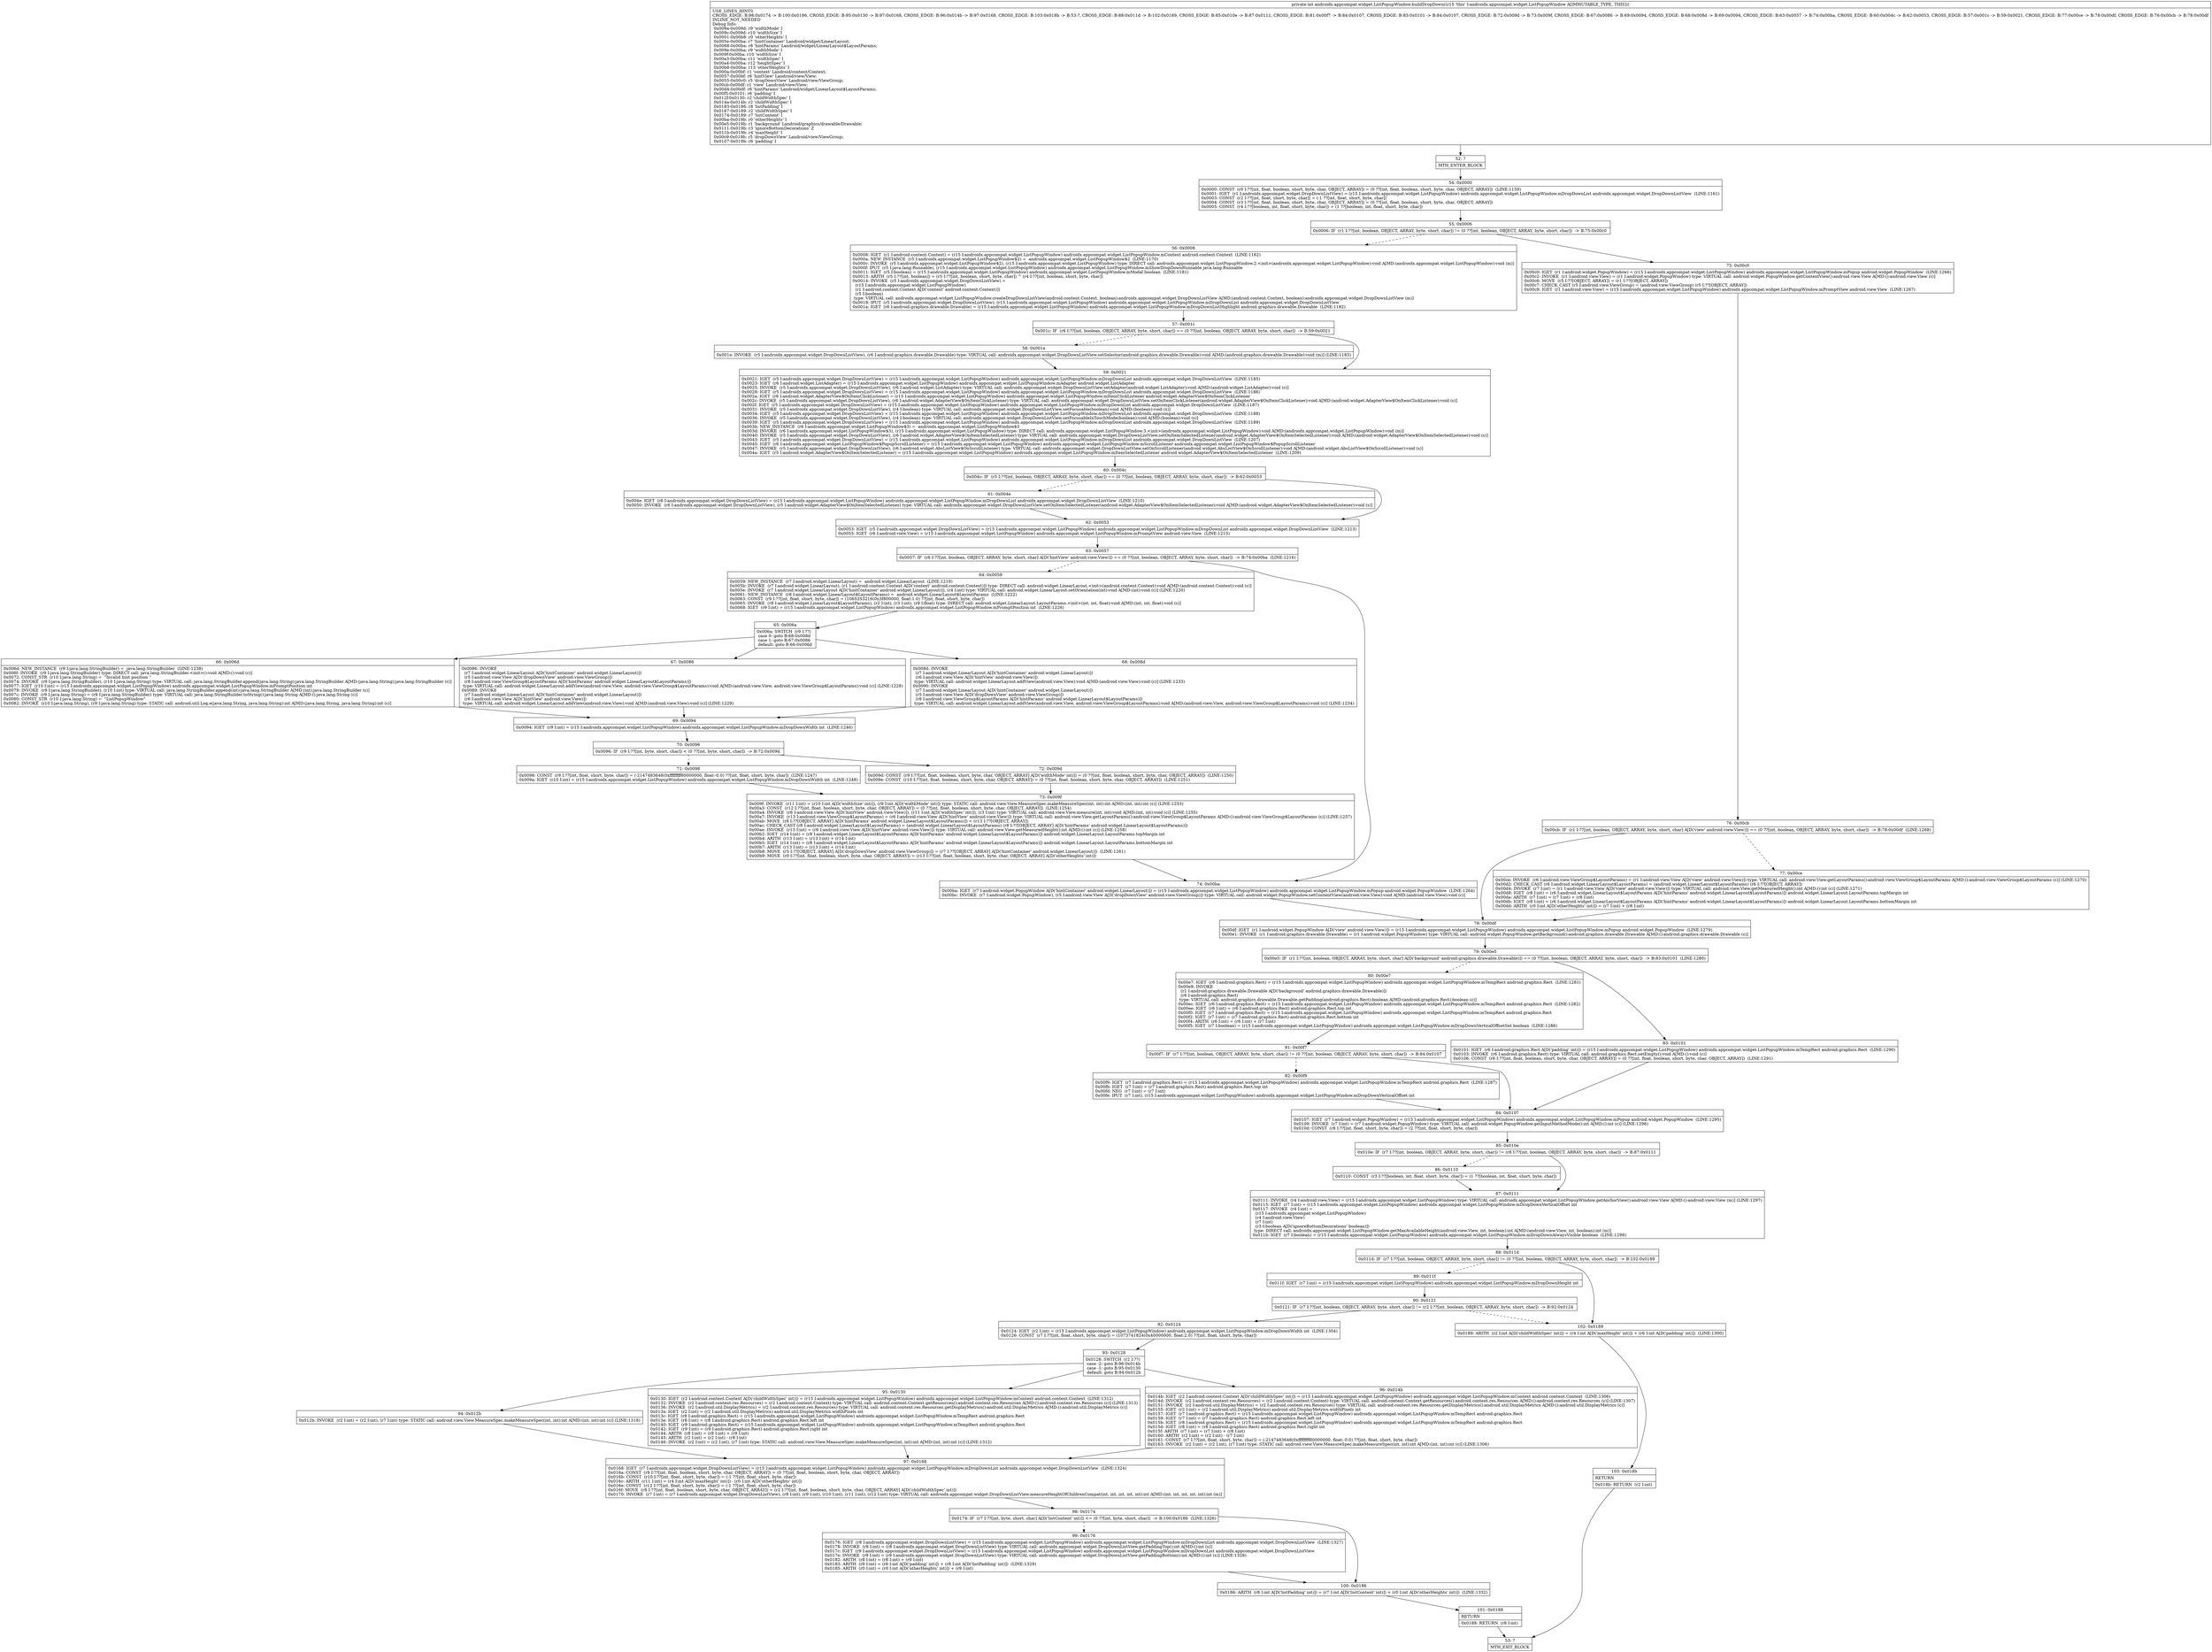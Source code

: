 digraph "CFG forandroidx.appcompat.widget.ListPopupWindow.buildDropDown()I" {
Node_52 [shape=record,label="{52\:\ ?|MTH_ENTER_BLOCK\l}"];
Node_54 [shape=record,label="{54\:\ 0x0000|0x0000: CONST  (r0 I:??[int, float, boolean, short, byte, char, OBJECT, ARRAY]) = (0 ??[int, float, boolean, short, byte, char, OBJECT, ARRAY])  (LINE:1159)\l0x0001: IGET  (r1 I:androidx.appcompat.widget.DropDownListView) = (r15 I:androidx.appcompat.widget.ListPopupWindow) androidx.appcompat.widget.ListPopupWindow.mDropDownList androidx.appcompat.widget.DropDownListView  (LINE:1161)\l0x0003: CONST  (r2 I:??[int, float, short, byte, char]) = (\-1 ??[int, float, short, byte, char]) \l0x0004: CONST  (r3 I:??[int, float, boolean, short, byte, char, OBJECT, ARRAY]) = (0 ??[int, float, boolean, short, byte, char, OBJECT, ARRAY]) \l0x0005: CONST  (r4 I:??[boolean, int, float, short, byte, char]) = (1 ??[boolean, int, float, short, byte, char]) \l}"];
Node_55 [shape=record,label="{55\:\ 0x0006|0x0006: IF  (r1 I:??[int, boolean, OBJECT, ARRAY, byte, short, char]) != (0 ??[int, boolean, OBJECT, ARRAY, byte, short, char])  \-\> B:75:0x00c0 \l}"];
Node_56 [shape=record,label="{56\:\ 0x0008|0x0008: IGET  (r1 I:android.content.Context) = (r15 I:androidx.appcompat.widget.ListPopupWindow) androidx.appcompat.widget.ListPopupWindow.mContext android.content.Context  (LINE:1162)\l0x000a: NEW_INSTANCE  (r5 I:androidx.appcompat.widget.ListPopupWindow$2) =  androidx.appcompat.widget.ListPopupWindow$2  (LINE:1170)\l0x000c: INVOKE  (r5 I:androidx.appcompat.widget.ListPopupWindow$2), (r15 I:androidx.appcompat.widget.ListPopupWindow) type: DIRECT call: androidx.appcompat.widget.ListPopupWindow.2.\<init\>(androidx.appcompat.widget.ListPopupWindow):void A[MD:(androidx.appcompat.widget.ListPopupWindow):void (m)]\l0x000f: IPUT  (r5 I:java.lang.Runnable), (r15 I:androidx.appcompat.widget.ListPopupWindow) androidx.appcompat.widget.ListPopupWindow.mShowDropDownRunnable java.lang.Runnable \l0x0011: IGET  (r5 I:boolean) = (r15 I:androidx.appcompat.widget.ListPopupWindow) androidx.appcompat.widget.ListPopupWindow.mModal boolean  (LINE:1181)\l0x0013: ARITH  (r5 I:??[int, boolean]) = (r5 I:??[int, boolean, short, byte, char]) ^ (r4 I:??[int, boolean, short, byte, char]) \l0x0014: INVOKE  (r5 I:androidx.appcompat.widget.DropDownListView) = \l  (r15 I:androidx.appcompat.widget.ListPopupWindow)\l  (r1 I:android.content.Context A[D('context' android.content.Context)])\l  (r5 I:boolean)\l type: VIRTUAL call: androidx.appcompat.widget.ListPopupWindow.createDropDownListView(android.content.Context, boolean):androidx.appcompat.widget.DropDownListView A[MD:(android.content.Context, boolean):androidx.appcompat.widget.DropDownListView (m)]\l0x0018: IPUT  (r5 I:androidx.appcompat.widget.DropDownListView), (r15 I:androidx.appcompat.widget.ListPopupWindow) androidx.appcompat.widget.ListPopupWindow.mDropDownList androidx.appcompat.widget.DropDownListView \l0x001a: IGET  (r6 I:android.graphics.drawable.Drawable) = (r15 I:androidx.appcompat.widget.ListPopupWindow) androidx.appcompat.widget.ListPopupWindow.mDropDownListHighlight android.graphics.drawable.Drawable  (LINE:1182)\l}"];
Node_57 [shape=record,label="{57\:\ 0x001c|0x001c: IF  (r6 I:??[int, boolean, OBJECT, ARRAY, byte, short, char]) == (0 ??[int, boolean, OBJECT, ARRAY, byte, short, char])  \-\> B:59:0x0021 \l}"];
Node_58 [shape=record,label="{58\:\ 0x001e|0x001e: INVOKE  (r5 I:androidx.appcompat.widget.DropDownListView), (r6 I:android.graphics.drawable.Drawable) type: VIRTUAL call: androidx.appcompat.widget.DropDownListView.setSelector(android.graphics.drawable.Drawable):void A[MD:(android.graphics.drawable.Drawable):void (m)] (LINE:1183)\l}"];
Node_59 [shape=record,label="{59\:\ 0x0021|0x0021: IGET  (r5 I:androidx.appcompat.widget.DropDownListView) = (r15 I:androidx.appcompat.widget.ListPopupWindow) androidx.appcompat.widget.ListPopupWindow.mDropDownList androidx.appcompat.widget.DropDownListView  (LINE:1185)\l0x0023: IGET  (r6 I:android.widget.ListAdapter) = (r15 I:androidx.appcompat.widget.ListPopupWindow) androidx.appcompat.widget.ListPopupWindow.mAdapter android.widget.ListAdapter \l0x0025: INVOKE  (r5 I:androidx.appcompat.widget.DropDownListView), (r6 I:android.widget.ListAdapter) type: VIRTUAL call: androidx.appcompat.widget.DropDownListView.setAdapter(android.widget.ListAdapter):void A[MD:(android.widget.ListAdapter):void (c)]\l0x0028: IGET  (r5 I:androidx.appcompat.widget.DropDownListView) = (r15 I:androidx.appcompat.widget.ListPopupWindow) androidx.appcompat.widget.ListPopupWindow.mDropDownList androidx.appcompat.widget.DropDownListView  (LINE:1186)\l0x002a: IGET  (r6 I:android.widget.AdapterView$OnItemClickListener) = (r15 I:androidx.appcompat.widget.ListPopupWindow) androidx.appcompat.widget.ListPopupWindow.mItemClickListener android.widget.AdapterView$OnItemClickListener \l0x002c: INVOKE  (r5 I:androidx.appcompat.widget.DropDownListView), (r6 I:android.widget.AdapterView$OnItemClickListener) type: VIRTUAL call: androidx.appcompat.widget.DropDownListView.setOnItemClickListener(android.widget.AdapterView$OnItemClickListener):void A[MD:(android.widget.AdapterView$OnItemClickListener):void (s)]\l0x002f: IGET  (r5 I:androidx.appcompat.widget.DropDownListView) = (r15 I:androidx.appcompat.widget.ListPopupWindow) androidx.appcompat.widget.ListPopupWindow.mDropDownList androidx.appcompat.widget.DropDownListView  (LINE:1187)\l0x0031: INVOKE  (r5 I:androidx.appcompat.widget.DropDownListView), (r4 I:boolean) type: VIRTUAL call: androidx.appcompat.widget.DropDownListView.setFocusable(boolean):void A[MD:(boolean):void (s)]\l0x0034: IGET  (r5 I:androidx.appcompat.widget.DropDownListView) = (r15 I:androidx.appcompat.widget.ListPopupWindow) androidx.appcompat.widget.ListPopupWindow.mDropDownList androidx.appcompat.widget.DropDownListView  (LINE:1188)\l0x0036: INVOKE  (r5 I:androidx.appcompat.widget.DropDownListView), (r4 I:boolean) type: VIRTUAL call: androidx.appcompat.widget.DropDownListView.setFocusableInTouchMode(boolean):void A[MD:(boolean):void (s)]\l0x0039: IGET  (r5 I:androidx.appcompat.widget.DropDownListView) = (r15 I:androidx.appcompat.widget.ListPopupWindow) androidx.appcompat.widget.ListPopupWindow.mDropDownList androidx.appcompat.widget.DropDownListView  (LINE:1189)\l0x003b: NEW_INSTANCE  (r6 I:androidx.appcompat.widget.ListPopupWindow$3) =  androidx.appcompat.widget.ListPopupWindow$3 \l0x003d: INVOKE  (r6 I:androidx.appcompat.widget.ListPopupWindow$3), (r15 I:androidx.appcompat.widget.ListPopupWindow) type: DIRECT call: androidx.appcompat.widget.ListPopupWindow.3.\<init\>(androidx.appcompat.widget.ListPopupWindow):void A[MD:(androidx.appcompat.widget.ListPopupWindow):void (m)]\l0x0040: INVOKE  (r5 I:androidx.appcompat.widget.DropDownListView), (r6 I:android.widget.AdapterView$OnItemSelectedListener) type: VIRTUAL call: androidx.appcompat.widget.DropDownListView.setOnItemSelectedListener(android.widget.AdapterView$OnItemSelectedListener):void A[MD:(android.widget.AdapterView$OnItemSelectedListener):void (s)]\l0x0043: IGET  (r5 I:androidx.appcompat.widget.DropDownListView) = (r15 I:androidx.appcompat.widget.ListPopupWindow) androidx.appcompat.widget.ListPopupWindow.mDropDownList androidx.appcompat.widget.DropDownListView  (LINE:1207)\l0x0045: IGET  (r6 I:androidx.appcompat.widget.ListPopupWindow$PopupScrollListener) = (r15 I:androidx.appcompat.widget.ListPopupWindow) androidx.appcompat.widget.ListPopupWindow.mScrollListener androidx.appcompat.widget.ListPopupWindow$PopupScrollListener \l0x0047: INVOKE  (r5 I:androidx.appcompat.widget.DropDownListView), (r6 I:android.widget.AbsListView$OnScrollListener) type: VIRTUAL call: androidx.appcompat.widget.DropDownListView.setOnScrollListener(android.widget.AbsListView$OnScrollListener):void A[MD:(android.widget.AbsListView$OnScrollListener):void (s)]\l0x004a: IGET  (r5 I:android.widget.AdapterView$OnItemSelectedListener) = (r15 I:androidx.appcompat.widget.ListPopupWindow) androidx.appcompat.widget.ListPopupWindow.mItemSelectedListener android.widget.AdapterView$OnItemSelectedListener  (LINE:1209)\l}"];
Node_60 [shape=record,label="{60\:\ 0x004c|0x004c: IF  (r5 I:??[int, boolean, OBJECT, ARRAY, byte, short, char]) == (0 ??[int, boolean, OBJECT, ARRAY, byte, short, char])  \-\> B:62:0x0053 \l}"];
Node_61 [shape=record,label="{61\:\ 0x004e|0x004e: IGET  (r6 I:androidx.appcompat.widget.DropDownListView) = (r15 I:androidx.appcompat.widget.ListPopupWindow) androidx.appcompat.widget.ListPopupWindow.mDropDownList androidx.appcompat.widget.DropDownListView  (LINE:1210)\l0x0050: INVOKE  (r6 I:androidx.appcompat.widget.DropDownListView), (r5 I:android.widget.AdapterView$OnItemSelectedListener) type: VIRTUAL call: androidx.appcompat.widget.DropDownListView.setOnItemSelectedListener(android.widget.AdapterView$OnItemSelectedListener):void A[MD:(android.widget.AdapterView$OnItemSelectedListener):void (s)]\l}"];
Node_62 [shape=record,label="{62\:\ 0x0053|0x0053: IGET  (r5 I:androidx.appcompat.widget.DropDownListView) = (r15 I:androidx.appcompat.widget.ListPopupWindow) androidx.appcompat.widget.ListPopupWindow.mDropDownList androidx.appcompat.widget.DropDownListView  (LINE:1213)\l0x0055: IGET  (r6 I:android.view.View) = (r15 I:androidx.appcompat.widget.ListPopupWindow) androidx.appcompat.widget.ListPopupWindow.mPromptView android.view.View  (LINE:1215)\l}"];
Node_63 [shape=record,label="{63\:\ 0x0057|0x0057: IF  (r6 I:??[int, boolean, OBJECT, ARRAY, byte, short, char] A[D('hintView' android.view.View)]) == (0 ??[int, boolean, OBJECT, ARRAY, byte, short, char])  \-\> B:74:0x00ba  (LINE:1216)\l}"];
Node_64 [shape=record,label="{64\:\ 0x0059|0x0059: NEW_INSTANCE  (r7 I:android.widget.LinearLayout) =  android.widget.LinearLayout  (LINE:1219)\l0x005b: INVOKE  (r7 I:android.widget.LinearLayout), (r1 I:android.content.Context A[D('context' android.content.Context)]) type: DIRECT call: android.widget.LinearLayout.\<init\>(android.content.Context):void A[MD:(android.content.Context):void (c)]\l0x005e: INVOKE  (r7 I:android.widget.LinearLayout A[D('hintContainer' android.widget.LinearLayout)]), (r4 I:int) type: VIRTUAL call: android.widget.LinearLayout.setOrientation(int):void A[MD:(int):void (c)] (LINE:1220)\l0x0061: NEW_INSTANCE  (r8 I:android.widget.LinearLayout$LayoutParams) =  android.widget.LinearLayout$LayoutParams  (LINE:1222)\l0x0063: CONST  (r9 I:??[int, float, short, byte, char]) = (1065353216(0x3f800000, float:1.0) ??[int, float, short, byte, char]) \l0x0065: INVOKE  (r8 I:android.widget.LinearLayout$LayoutParams), (r2 I:int), (r3 I:int), (r9 I:float) type: DIRECT call: android.widget.LinearLayout.LayoutParams.\<init\>(int, int, float):void A[MD:(int, int, float):void (c)]\l0x0068: IGET  (r9 I:int) = (r15 I:androidx.appcompat.widget.ListPopupWindow) androidx.appcompat.widget.ListPopupWindow.mPromptPosition int  (LINE:1226)\l}"];
Node_65 [shape=record,label="{65\:\ 0x006a|0x006a: SWITCH  (r9 I:??)\l case 0: goto B:68:0x008d\l case 1: goto B:67:0x0086\l default: goto B:66:0x006d \l}"];
Node_66 [shape=record,label="{66\:\ 0x006d|0x006d: NEW_INSTANCE  (r9 I:java.lang.StringBuilder) =  java.lang.StringBuilder  (LINE:1238)\l0x006f: INVOKE  (r9 I:java.lang.StringBuilder) type: DIRECT call: java.lang.StringBuilder.\<init\>():void A[MD:():void (c)]\l0x0072: CONST_STR  (r10 I:java.lang.String) =  \"Invalid hint position \" \l0x0074: INVOKE  (r9 I:java.lang.StringBuilder), (r10 I:java.lang.String) type: VIRTUAL call: java.lang.StringBuilder.append(java.lang.String):java.lang.StringBuilder A[MD:(java.lang.String):java.lang.StringBuilder (c)]\l0x0077: IGET  (r10 I:int) = (r15 I:androidx.appcompat.widget.ListPopupWindow) androidx.appcompat.widget.ListPopupWindow.mPromptPosition int \l0x0079: INVOKE  (r9 I:java.lang.StringBuilder), (r10 I:int) type: VIRTUAL call: java.lang.StringBuilder.append(int):java.lang.StringBuilder A[MD:(int):java.lang.StringBuilder (c)]\l0x007c: INVOKE  (r9 I:java.lang.String) = (r9 I:java.lang.StringBuilder) type: VIRTUAL call: java.lang.StringBuilder.toString():java.lang.String A[MD:():java.lang.String (c)]\l0x0080: CONST_STR  (r10 I:java.lang.String) =  \"ListPopupWindow\" \l0x0082: INVOKE  (r10 I:java.lang.String), (r9 I:java.lang.String) type: STATIC call: android.util.Log.e(java.lang.String, java.lang.String):int A[MD:(java.lang.String, java.lang.String):int (c)]\l}"];
Node_69 [shape=record,label="{69\:\ 0x0094|0x0094: IGET  (r9 I:int) = (r15 I:androidx.appcompat.widget.ListPopupWindow) androidx.appcompat.widget.ListPopupWindow.mDropDownWidth int  (LINE:1246)\l}"];
Node_70 [shape=record,label="{70\:\ 0x0096|0x0096: IF  (r9 I:??[int, byte, short, char]) \< (0 ??[int, byte, short, char])  \-\> B:72:0x009d \l}"];
Node_71 [shape=record,label="{71\:\ 0x0098|0x0098: CONST  (r9 I:??[int, float, short, byte, char]) = (\-2147483648(0xffffffff80000000, float:\-0.0) ??[int, float, short, byte, char])  (LINE:1247)\l0x009a: IGET  (r10 I:int) = (r15 I:androidx.appcompat.widget.ListPopupWindow) androidx.appcompat.widget.ListPopupWindow.mDropDownWidth int  (LINE:1248)\l}"];
Node_73 [shape=record,label="{73\:\ 0x009f|0x009f: INVOKE  (r11 I:int) = (r10 I:int A[D('widthSize' int)]), (r9 I:int A[D('widthMode' int)]) type: STATIC call: android.view.View.MeasureSpec.makeMeasureSpec(int, int):int A[MD:(int, int):int (c)] (LINE:1253)\l0x00a3: CONST  (r12 I:??[int, float, boolean, short, byte, char, OBJECT, ARRAY]) = (0 ??[int, float, boolean, short, byte, char, OBJECT, ARRAY])  (LINE:1254)\l0x00a4: INVOKE  (r6 I:android.view.View A[D('hintView' android.view.View)]), (r11 I:int A[D('widthSpec' int)]), (r3 I:int) type: VIRTUAL call: android.view.View.measure(int, int):void A[MD:(int, int):void (c)] (LINE:1255)\l0x00a7: INVOKE  (r13 I:android.view.ViewGroup$LayoutParams) = (r6 I:android.view.View A[D('hintView' android.view.View)]) type: VIRTUAL call: android.view.View.getLayoutParams():android.view.ViewGroup$LayoutParams A[MD:():android.view.ViewGroup$LayoutParams (c)] (LINE:1257)\l0x00ab: MOVE  (r8 I:??[OBJECT, ARRAY] A[D('hintParams' android.widget.LinearLayout$LayoutParams)]) = (r13 I:??[OBJECT, ARRAY]) \l0x00ac: CHECK_CAST (r8 I:android.widget.LinearLayout$LayoutParams) = (android.widget.LinearLayout$LayoutParams) (r8 I:??[OBJECT, ARRAY] A[D('hintParams' android.widget.LinearLayout$LayoutParams)]) \l0x00ae: INVOKE  (r13 I:int) = (r6 I:android.view.View A[D('hintView' android.view.View)]) type: VIRTUAL call: android.view.View.getMeasuredHeight():int A[MD:():int (c)] (LINE:1258)\l0x00b2: IGET  (r14 I:int) = (r8 I:android.widget.LinearLayout$LayoutParams A[D('hintParams' android.widget.LinearLayout$LayoutParams)]) android.widget.LinearLayout.LayoutParams.topMargin int \l0x00b4: ARITH  (r13 I:int) = (r13 I:int) + (r14 I:int) \l0x00b5: IGET  (r14 I:int) = (r8 I:android.widget.LinearLayout$LayoutParams A[D('hintParams' android.widget.LinearLayout$LayoutParams)]) android.widget.LinearLayout.LayoutParams.bottomMargin int \l0x00b7: ARITH  (r13 I:int) = (r13 I:int) + (r14 I:int) \l0x00b8: MOVE  (r5 I:??[OBJECT, ARRAY] A[D('dropDownView' android.view.ViewGroup)]) = (r7 I:??[OBJECT, ARRAY] A[D('hintContainer' android.widget.LinearLayout)])  (LINE:1261)\l0x00b9: MOVE  (r0 I:??[int, float, boolean, short, byte, char, OBJECT, ARRAY]) = (r13 I:??[int, float, boolean, short, byte, char, OBJECT, ARRAY] A[D('otherHeights' int)]) \l}"];
Node_72 [shape=record,label="{72\:\ 0x009d|0x009d: CONST  (r9 I:??[int, float, boolean, short, byte, char, OBJECT, ARRAY] A[D('widthMode' int)]) = (0 ??[int, float, boolean, short, byte, char, OBJECT, ARRAY])  (LINE:1250)\l0x009e: CONST  (r10 I:??[int, float, boolean, short, byte, char, OBJECT, ARRAY]) = (0 ??[int, float, boolean, short, byte, char, OBJECT, ARRAY])  (LINE:1251)\l}"];
Node_67 [shape=record,label="{67\:\ 0x0086|0x0086: INVOKE  \l  (r7 I:android.widget.LinearLayout A[D('hintContainer' android.widget.LinearLayout)])\l  (r5 I:android.view.View A[D('dropDownView' android.view.ViewGroup)])\l  (r8 I:android.view.ViewGroup$LayoutParams A[D('hintParams' android.widget.LinearLayout$LayoutParams)])\l type: VIRTUAL call: android.widget.LinearLayout.addView(android.view.View, android.view.ViewGroup$LayoutParams):void A[MD:(android.view.View, android.view.ViewGroup$LayoutParams):void (c)] (LINE:1228)\l0x0089: INVOKE  \l  (r7 I:android.widget.LinearLayout A[D('hintContainer' android.widget.LinearLayout)])\l  (r6 I:android.view.View A[D('hintView' android.view.View)])\l type: VIRTUAL call: android.widget.LinearLayout.addView(android.view.View):void A[MD:(android.view.View):void (c)] (LINE:1229)\l}"];
Node_68 [shape=record,label="{68\:\ 0x008d|0x008d: INVOKE  \l  (r7 I:android.widget.LinearLayout A[D('hintContainer' android.widget.LinearLayout)])\l  (r6 I:android.view.View A[D('hintView' android.view.View)])\l type: VIRTUAL call: android.widget.LinearLayout.addView(android.view.View):void A[MD:(android.view.View):void (c)] (LINE:1233)\l0x0090: INVOKE  \l  (r7 I:android.widget.LinearLayout A[D('hintContainer' android.widget.LinearLayout)])\l  (r5 I:android.view.View A[D('dropDownView' android.view.ViewGroup)])\l  (r8 I:android.view.ViewGroup$LayoutParams A[D('hintParams' android.widget.LinearLayout$LayoutParams)])\l type: VIRTUAL call: android.widget.LinearLayout.addView(android.view.View, android.view.ViewGroup$LayoutParams):void A[MD:(android.view.View, android.view.ViewGroup$LayoutParams):void (c)] (LINE:1234)\l}"];
Node_74 [shape=record,label="{74\:\ 0x00ba|0x00ba: IGET  (r7 I:android.widget.PopupWindow A[D('hintContainer' android.widget.LinearLayout)]) = (r15 I:androidx.appcompat.widget.ListPopupWindow) androidx.appcompat.widget.ListPopupWindow.mPopup android.widget.PopupWindow  (LINE:1264)\l0x00bc: INVOKE  (r7 I:android.widget.PopupWindow), (r5 I:android.view.View A[D('dropDownView' android.view.ViewGroup)]) type: VIRTUAL call: android.widget.PopupWindow.setContentView(android.view.View):void A[MD:(android.view.View):void (c)]\l}"];
Node_78 [shape=record,label="{78\:\ 0x00df|0x00df: IGET  (r1 I:android.widget.PopupWindow A[D('view' android.view.View)]) = (r15 I:androidx.appcompat.widget.ListPopupWindow) androidx.appcompat.widget.ListPopupWindow.mPopup android.widget.PopupWindow  (LINE:1279)\l0x00e1: INVOKE  (r1 I:android.graphics.drawable.Drawable) = (r1 I:android.widget.PopupWindow) type: VIRTUAL call: android.widget.PopupWindow.getBackground():android.graphics.drawable.Drawable A[MD:():android.graphics.drawable.Drawable (c)]\l}"];
Node_79 [shape=record,label="{79\:\ 0x00e5|0x00e5: IF  (r1 I:??[int, boolean, OBJECT, ARRAY, byte, short, char] A[D('background' android.graphics.drawable.Drawable)]) == (0 ??[int, boolean, OBJECT, ARRAY, byte, short, char])  \-\> B:83:0x0101  (LINE:1280)\l}"];
Node_80 [shape=record,label="{80\:\ 0x00e7|0x00e7: IGET  (r6 I:android.graphics.Rect) = (r15 I:androidx.appcompat.widget.ListPopupWindow) androidx.appcompat.widget.ListPopupWindow.mTempRect android.graphics.Rect  (LINE:1281)\l0x00e9: INVOKE  \l  (r1 I:android.graphics.drawable.Drawable A[D('background' android.graphics.drawable.Drawable)])\l  (r6 I:android.graphics.Rect)\l type: VIRTUAL call: android.graphics.drawable.Drawable.getPadding(android.graphics.Rect):boolean A[MD:(android.graphics.Rect):boolean (c)]\l0x00ec: IGET  (r6 I:android.graphics.Rect) = (r15 I:androidx.appcompat.widget.ListPopupWindow) androidx.appcompat.widget.ListPopupWindow.mTempRect android.graphics.Rect  (LINE:1282)\l0x00ee: IGET  (r6 I:int) = (r6 I:android.graphics.Rect) android.graphics.Rect.top int \l0x00f0: IGET  (r7 I:android.graphics.Rect) = (r15 I:androidx.appcompat.widget.ListPopupWindow) androidx.appcompat.widget.ListPopupWindow.mTempRect android.graphics.Rect \l0x00f2: IGET  (r7 I:int) = (r7 I:android.graphics.Rect) android.graphics.Rect.bottom int \l0x00f4: ARITH  (r6 I:int) = (r6 I:int) + (r7 I:int) \l0x00f5: IGET  (r7 I:boolean) = (r15 I:androidx.appcompat.widget.ListPopupWindow) androidx.appcompat.widget.ListPopupWindow.mDropDownVerticalOffsetSet boolean  (LINE:1286)\l}"];
Node_81 [shape=record,label="{81\:\ 0x00f7|0x00f7: IF  (r7 I:??[int, boolean, OBJECT, ARRAY, byte, short, char]) != (0 ??[int, boolean, OBJECT, ARRAY, byte, short, char])  \-\> B:84:0x0107 \l}"];
Node_82 [shape=record,label="{82\:\ 0x00f9|0x00f9: IGET  (r7 I:android.graphics.Rect) = (r15 I:androidx.appcompat.widget.ListPopupWindow) androidx.appcompat.widget.ListPopupWindow.mTempRect android.graphics.Rect  (LINE:1287)\l0x00fb: IGET  (r7 I:int) = (r7 I:android.graphics.Rect) android.graphics.Rect.top int \l0x00fd: NEG  (r7 I:int) = (r7 I:int) \l0x00fe: IPUT  (r7 I:int), (r15 I:androidx.appcompat.widget.ListPopupWindow) androidx.appcompat.widget.ListPopupWindow.mDropDownVerticalOffset int \l}"];
Node_84 [shape=record,label="{84\:\ 0x0107|0x0107: IGET  (r7 I:android.widget.PopupWindow) = (r15 I:androidx.appcompat.widget.ListPopupWindow) androidx.appcompat.widget.ListPopupWindow.mPopup android.widget.PopupWindow  (LINE:1295)\l0x0109: INVOKE  (r7 I:int) = (r7 I:android.widget.PopupWindow) type: VIRTUAL call: android.widget.PopupWindow.getInputMethodMode():int A[MD:():int (c)] (LINE:1296)\l0x010d: CONST  (r8 I:??[int, float, short, byte, char]) = (2 ??[int, float, short, byte, char]) \l}"];
Node_85 [shape=record,label="{85\:\ 0x010e|0x010e: IF  (r7 I:??[int, boolean, OBJECT, ARRAY, byte, short, char]) != (r8 I:??[int, boolean, OBJECT, ARRAY, byte, short, char])  \-\> B:87:0x0111 \l}"];
Node_86 [shape=record,label="{86\:\ 0x0110|0x0110: CONST  (r3 I:??[boolean, int, float, short, byte, char]) = (1 ??[boolean, int, float, short, byte, char]) \l}"];
Node_87 [shape=record,label="{87\:\ 0x0111|0x0111: INVOKE  (r4 I:android.view.View) = (r15 I:androidx.appcompat.widget.ListPopupWindow) type: VIRTUAL call: androidx.appcompat.widget.ListPopupWindow.getAnchorView():android.view.View A[MD:():android.view.View (m)] (LINE:1297)\l0x0115: IGET  (r7 I:int) = (r15 I:androidx.appcompat.widget.ListPopupWindow) androidx.appcompat.widget.ListPopupWindow.mDropDownVerticalOffset int \l0x0117: INVOKE  (r4 I:int) = \l  (r15 I:androidx.appcompat.widget.ListPopupWindow)\l  (r4 I:android.view.View)\l  (r7 I:int)\l  (r3 I:boolean A[D('ignoreBottomDecorations' boolean)])\l type: DIRECT call: androidx.appcompat.widget.ListPopupWindow.getMaxAvailableHeight(android.view.View, int, boolean):int A[MD:(android.view.View, int, boolean):int (m)]\l0x011b: IGET  (r7 I:boolean) = (r15 I:androidx.appcompat.widget.ListPopupWindow) androidx.appcompat.widget.ListPopupWindow.mDropDownAlwaysVisible boolean  (LINE:1299)\l}"];
Node_88 [shape=record,label="{88\:\ 0x011d|0x011d: IF  (r7 I:??[int, boolean, OBJECT, ARRAY, byte, short, char]) != (0 ??[int, boolean, OBJECT, ARRAY, byte, short, char])  \-\> B:102:0x0189 \l}"];
Node_89 [shape=record,label="{89\:\ 0x011f|0x011f: IGET  (r7 I:int) = (r15 I:androidx.appcompat.widget.ListPopupWindow) androidx.appcompat.widget.ListPopupWindow.mDropDownHeight int \l}"];
Node_90 [shape=record,label="{90\:\ 0x0121|0x0121: IF  (r7 I:??[int, boolean, OBJECT, ARRAY, byte, short, char]) != (r2 I:??[int, boolean, OBJECT, ARRAY, byte, short, char])  \-\> B:92:0x0124 \l}"];
Node_92 [shape=record,label="{92\:\ 0x0124|0x0124: IGET  (r2 I:int) = (r15 I:androidx.appcompat.widget.ListPopupWindow) androidx.appcompat.widget.ListPopupWindow.mDropDownWidth int  (LINE:1304)\l0x0126: CONST  (r7 I:??[int, float, short, byte, char]) = (1073741824(0x40000000, float:2.0) ??[int, float, short, byte, char]) \l}"];
Node_93 [shape=record,label="{93\:\ 0x0128|0x0128: SWITCH  (r2 I:??)\l case \-2: goto B:96:0x014b\l case \-1: goto B:95:0x0130\l default: goto B:94:0x012b \l}"];
Node_94 [shape=record,label="{94\:\ 0x012b|0x012b: INVOKE  (r2 I:int) = (r2 I:int), (r7 I:int) type: STATIC call: android.view.View.MeasureSpec.makeMeasureSpec(int, int):int A[MD:(int, int):int (c)] (LINE:1318)\l}"];
Node_97 [shape=record,label="{97\:\ 0x0168|0x0168: IGET  (r7 I:androidx.appcompat.widget.DropDownListView) = (r15 I:androidx.appcompat.widget.ListPopupWindow) androidx.appcompat.widget.ListPopupWindow.mDropDownList androidx.appcompat.widget.DropDownListView  (LINE:1324)\l0x016a: CONST  (r9 I:??[int, float, boolean, short, byte, char, OBJECT, ARRAY]) = (0 ??[int, float, boolean, short, byte, char, OBJECT, ARRAY]) \l0x016b: CONST  (r10 I:??[int, float, short, byte, char]) = (\-1 ??[int, float, short, byte, char]) \l0x016c: ARITH  (r11 I:int) = (r4 I:int A[D('maxHeight' int)]) \- (r0 I:int A[D('otherHeights' int)]) \l0x016e: CONST  (r12 I:??[int, float, short, byte, char]) = (\-1 ??[int, float, short, byte, char]) \l0x016f: MOVE  (r8 I:??[int, float, boolean, short, byte, char, OBJECT, ARRAY]) = (r2 I:??[int, float, boolean, short, byte, char, OBJECT, ARRAY] A[D('childWidthSpec' int)]) \l0x0170: INVOKE  (r7 I:int) = (r7 I:androidx.appcompat.widget.DropDownListView), (r8 I:int), (r9 I:int), (r10 I:int), (r11 I:int), (r12 I:int) type: VIRTUAL call: androidx.appcompat.widget.DropDownListView.measureHeightOfChildrenCompat(int, int, int, int, int):int A[MD:(int, int, int, int, int):int (m)]\l}"];
Node_98 [shape=record,label="{98\:\ 0x0174|0x0174: IF  (r7 I:??[int, byte, short, char] A[D('listContent' int)]) \<= (0 ??[int, byte, short, char])  \-\> B:100:0x0186  (LINE:1326)\l}"];
Node_99 [shape=record,label="{99\:\ 0x0176|0x0176: IGET  (r8 I:androidx.appcompat.widget.DropDownListView) = (r15 I:androidx.appcompat.widget.ListPopupWindow) androidx.appcompat.widget.ListPopupWindow.mDropDownList androidx.appcompat.widget.DropDownListView  (LINE:1327)\l0x0178: INVOKE  (r8 I:int) = (r8 I:androidx.appcompat.widget.DropDownListView) type: VIRTUAL call: androidx.appcompat.widget.DropDownListView.getPaddingTop():int A[MD:():int (s)]\l0x017c: IGET  (r9 I:androidx.appcompat.widget.DropDownListView) = (r15 I:androidx.appcompat.widget.ListPopupWindow) androidx.appcompat.widget.ListPopupWindow.mDropDownList androidx.appcompat.widget.DropDownListView \l0x017e: INVOKE  (r9 I:int) = (r9 I:androidx.appcompat.widget.DropDownListView) type: VIRTUAL call: androidx.appcompat.widget.DropDownListView.getPaddingBottom():int A[MD:():int (s)] (LINE:1328)\l0x0182: ARITH  (r8 I:int) = (r8 I:int) + (r9 I:int) \l0x0183: ARITH  (r9 I:int) = (r6 I:int A[D('padding' int)]) + (r8 I:int A[D('listPadding' int)])  (LINE:1329)\l0x0185: ARITH  (r0 I:int) = (r0 I:int A[D('otherHeights' int)]) + (r9 I:int) \l}"];
Node_100 [shape=record,label="{100\:\ 0x0186|0x0186: ARITH  (r8 I:int A[D('listPadding' int)]) = (r7 I:int A[D('listContent' int)]) + (r0 I:int A[D('otherHeights' int)])  (LINE:1332)\l}"];
Node_101 [shape=record,label="{101\:\ 0x0188|RETURN\l|0x0188: RETURN  (r8 I:int) \l}"];
Node_53 [shape=record,label="{53\:\ ?|MTH_EXIT_BLOCK\l}"];
Node_95 [shape=record,label="{95\:\ 0x0130|0x0130: IGET  (r2 I:android.content.Context A[D('childWidthSpec' int)]) = (r15 I:androidx.appcompat.widget.ListPopupWindow) androidx.appcompat.widget.ListPopupWindow.mContext android.content.Context  (LINE:1312)\l0x0132: INVOKE  (r2 I:android.content.res.Resources) = (r2 I:android.content.Context) type: VIRTUAL call: android.content.Context.getResources():android.content.res.Resources A[MD:():android.content.res.Resources (c)] (LINE:1313)\l0x0136: INVOKE  (r2 I:android.util.DisplayMetrics) = (r2 I:android.content.res.Resources) type: VIRTUAL call: android.content.res.Resources.getDisplayMetrics():android.util.DisplayMetrics A[MD:():android.util.DisplayMetrics (c)]\l0x013a: IGET  (r2 I:int) = (r2 I:android.util.DisplayMetrics) android.util.DisplayMetrics.widthPixels int \l0x013c: IGET  (r8 I:android.graphics.Rect) = (r15 I:androidx.appcompat.widget.ListPopupWindow) androidx.appcompat.widget.ListPopupWindow.mTempRect android.graphics.Rect \l0x013e: IGET  (r8 I:int) = (r8 I:android.graphics.Rect) android.graphics.Rect.left int \l0x0140: IGET  (r9 I:android.graphics.Rect) = (r15 I:androidx.appcompat.widget.ListPopupWindow) androidx.appcompat.widget.ListPopupWindow.mTempRect android.graphics.Rect \l0x0142: IGET  (r9 I:int) = (r9 I:android.graphics.Rect) android.graphics.Rect.right int \l0x0144: ARITH  (r8 I:int) = (r8 I:int) + (r9 I:int) \l0x0145: ARITH  (r2 I:int) = (r2 I:int) \- (r8 I:int) \l0x0146: INVOKE  (r2 I:int) = (r2 I:int), (r7 I:int) type: STATIC call: android.view.View.MeasureSpec.makeMeasureSpec(int, int):int A[MD:(int, int):int (c)] (LINE:1312)\l}"];
Node_96 [shape=record,label="{96\:\ 0x014b|0x014b: IGET  (r2 I:android.content.Context A[D('childWidthSpec' int)]) = (r15 I:androidx.appcompat.widget.ListPopupWindow) androidx.appcompat.widget.ListPopupWindow.mContext android.content.Context  (LINE:1306)\l0x014d: INVOKE  (r2 I:android.content.res.Resources) = (r2 I:android.content.Context) type: VIRTUAL call: android.content.Context.getResources():android.content.res.Resources A[MD:():android.content.res.Resources (c)] (LINE:1307)\l0x0151: INVOKE  (r2 I:android.util.DisplayMetrics) = (r2 I:android.content.res.Resources) type: VIRTUAL call: android.content.res.Resources.getDisplayMetrics():android.util.DisplayMetrics A[MD:():android.util.DisplayMetrics (c)]\l0x0155: IGET  (r2 I:int) = (r2 I:android.util.DisplayMetrics) android.util.DisplayMetrics.widthPixels int \l0x0157: IGET  (r7 I:android.graphics.Rect) = (r15 I:androidx.appcompat.widget.ListPopupWindow) androidx.appcompat.widget.ListPopupWindow.mTempRect android.graphics.Rect \l0x0159: IGET  (r7 I:int) = (r7 I:android.graphics.Rect) android.graphics.Rect.left int \l0x015b: IGET  (r8 I:android.graphics.Rect) = (r15 I:androidx.appcompat.widget.ListPopupWindow) androidx.appcompat.widget.ListPopupWindow.mTempRect android.graphics.Rect \l0x015d: IGET  (r8 I:int) = (r8 I:android.graphics.Rect) android.graphics.Rect.right int \l0x015f: ARITH  (r7 I:int) = (r7 I:int) + (r8 I:int) \l0x0160: ARITH  (r2 I:int) = (r2 I:int) \- (r7 I:int) \l0x0161: CONST  (r7 I:??[int, float, short, byte, char]) = (\-2147483648(0xffffffff80000000, float:\-0.0) ??[int, float, short, byte, char]) \l0x0163: INVOKE  (r2 I:int) = (r2 I:int), (r7 I:int) type: STATIC call: android.view.View.MeasureSpec.makeMeasureSpec(int, int):int A[MD:(int, int):int (c)] (LINE:1306)\l}"];
Node_102 [shape=record,label="{102\:\ 0x0189|0x0189: ARITH  (r2 I:int A[D('childWidthSpec' int)]) = (r4 I:int A[D('maxHeight' int)]) + (r6 I:int A[D('padding' int)])  (LINE:1300)\l}"];
Node_103 [shape=record,label="{103\:\ 0x018b|RETURN\l|0x018b: RETURN  (r2 I:int) \l}"];
Node_83 [shape=record,label="{83\:\ 0x0101|0x0101: IGET  (r6 I:android.graphics.Rect A[D('padding' int)]) = (r15 I:androidx.appcompat.widget.ListPopupWindow) androidx.appcompat.widget.ListPopupWindow.mTempRect android.graphics.Rect  (LINE:1290)\l0x0103: INVOKE  (r6 I:android.graphics.Rect) type: VIRTUAL call: android.graphics.Rect.setEmpty():void A[MD:():void (c)]\l0x0106: CONST  (r6 I:??[int, float, boolean, short, byte, char, OBJECT, ARRAY]) = (0 ??[int, float, boolean, short, byte, char, OBJECT, ARRAY])  (LINE:1291)\l}"];
Node_75 [shape=record,label="{75\:\ 0x00c0|0x00c0: IGET  (r1 I:android.widget.PopupWindow) = (r15 I:androidx.appcompat.widget.ListPopupWindow) androidx.appcompat.widget.ListPopupWindow.mPopup android.widget.PopupWindow  (LINE:1266)\l0x00c2: INVOKE  (r1 I:android.view.View) = (r1 I:android.widget.PopupWindow) type: VIRTUAL call: android.widget.PopupWindow.getContentView():android.view.View A[MD:():android.view.View (c)]\l0x00c6: MOVE  (r5 I:??[OBJECT, ARRAY]) = (r1 I:??[OBJECT, ARRAY]) \l0x00c7: CHECK_CAST (r5 I:android.view.ViewGroup) = (android.view.ViewGroup) (r5 I:??[OBJECT, ARRAY]) \l0x00c9: IGET  (r1 I:android.view.View) = (r15 I:androidx.appcompat.widget.ListPopupWindow) androidx.appcompat.widget.ListPopupWindow.mPromptView android.view.View  (LINE:1267)\l}"];
Node_76 [shape=record,label="{76\:\ 0x00cb|0x00cb: IF  (r1 I:??[int, boolean, OBJECT, ARRAY, byte, short, char] A[D('view' android.view.View)]) == (0 ??[int, boolean, OBJECT, ARRAY, byte, short, char])  \-\> B:78:0x00df  (LINE:1268)\l}"];
Node_77 [shape=record,label="{77\:\ 0x00ce|0x00ce: INVOKE  (r6 I:android.view.ViewGroup$LayoutParams) = (r1 I:android.view.View A[D('view' android.view.View)]) type: VIRTUAL call: android.view.View.getLayoutParams():android.view.ViewGroup$LayoutParams A[MD:():android.view.ViewGroup$LayoutParams (c)] (LINE:1270)\l0x00d2: CHECK_CAST (r6 I:android.widget.LinearLayout$LayoutParams) = (android.widget.LinearLayout$LayoutParams) (r6 I:??[OBJECT, ARRAY]) \l0x00d4: INVOKE  (r7 I:int) = (r1 I:android.view.View A[D('view' android.view.View)]) type: VIRTUAL call: android.view.View.getMeasuredHeight():int A[MD:():int (c)] (LINE:1271)\l0x00d8: IGET  (r8 I:int) = (r6 I:android.widget.LinearLayout$LayoutParams A[D('hintParams' android.widget.LinearLayout$LayoutParams)]) android.widget.LinearLayout.LayoutParams.topMargin int \l0x00da: ARITH  (r7 I:int) = (r7 I:int) + (r8 I:int) \l0x00db: IGET  (r8 I:int) = (r6 I:android.widget.LinearLayout$LayoutParams A[D('hintParams' android.widget.LinearLayout$LayoutParams)]) android.widget.LinearLayout.LayoutParams.bottomMargin int \l0x00dd: ARITH  (r0 I:int A[D('otherHeights' int)]) = (r7 I:int) + (r8 I:int) \l}"];
MethodNode[shape=record,label="{private int androidx.appcompat.widget.ListPopupWindow.buildDropDown((r15 'this' I:androidx.appcompat.widget.ListPopupWindow A[IMMUTABLE_TYPE, THIS]))  | USE_LINES_HINTS\lCROSS_EDGE: B:98:0x0174 \-\> B:100:0x0186, CROSS_EDGE: B:95:0x0130 \-\> B:97:0x0168, CROSS_EDGE: B:96:0x014b \-\> B:97:0x0168, CROSS_EDGE: B:103:0x018b \-\> B:53:?, CROSS_EDGE: B:88:0x011d \-\> B:102:0x0189, CROSS_EDGE: B:85:0x010e \-\> B:87:0x0111, CROSS_EDGE: B:81:0x00f7 \-\> B:84:0x0107, CROSS_EDGE: B:83:0x0101 \-\> B:84:0x0107, CROSS_EDGE: B:72:0x009d \-\> B:73:0x009f, CROSS_EDGE: B:67:0x0086 \-\> B:69:0x0094, CROSS_EDGE: B:68:0x008d \-\> B:69:0x0094, CROSS_EDGE: B:63:0x0057 \-\> B:74:0x00ba, CROSS_EDGE: B:60:0x004c \-\> B:62:0x0053, CROSS_EDGE: B:57:0x001c \-\> B:59:0x0021, CROSS_EDGE: B:77:0x00ce \-\> B:78:0x00df, CROSS_EDGE: B:76:0x00cb \-\> B:78:0x00df\lINLINE_NOT_NEEDED\lDebug Info:\l  0x009a\-0x009d: r9 'widthMode' I\l  0x009c\-0x009d: r10 'widthSize' I\l  0x0001\-0x00b8: r0 'otherHeights' I\l  0x005e\-0x00ba: r7 'hintContainer' Landroid\/widget\/LinearLayout;\l  0x0068\-0x00ba: r8 'hintParams' Landroid\/widget\/LinearLayout$LayoutParams;\l  0x009e\-0x00ba: r9 'widthMode' I\l  0x009f\-0x00ba: r10 'widthSize' I\l  0x00a3\-0x00ba: r11 'widthSpec' I\l  0x00a4\-0x00ba: r12 'heightSpec' I\l  0x00b8\-0x00ba: r13 'otherHeights' I\l  0x000a\-0x00bf: r1 'context' Landroid\/content\/Context;\l  0x0057\-0x00bf: r6 'hintView' Landroid\/view\/View;\l  0x0055\-0x00c0: r5 'dropDownView' Landroid\/view\/ViewGroup;\l  0x00cb\-0x00df: r1 'view' Landroid\/view\/View;\l  0x00d4\-0x00df: r6 'hintParams' Landroid\/widget\/LinearLayout$LayoutParams;\l  0x00f5\-0x0101: r6 'padding' I\l  0x012f\-0x0130: r2 'childWidthSpec' I\l  0x014a\-0x014b: r2 'childWidthSpec' I\l  0x0183\-0x0186: r8 'listPadding' I\l  0x0167\-0x0189: r2 'childWidthSpec' I\l  0x0174\-0x0189: r7 'listContent' I\l  0x00ba\-0x019b: r0 'otherHeights' I\l  0x00e5\-0x019b: r1 'background' Landroid\/graphics\/drawable\/Drawable;\l  0x0111\-0x019b: r3 'ignoreBottomDecorations' Z\l  0x011b\-0x019b: r4 'maxHeight' I\l  0x00c9\-0x019b: r5 'dropDownView' Landroid\/view\/ViewGroup;\l  0x0107\-0x019b: r6 'padding' I\l}"];
MethodNode -> Node_52;Node_52 -> Node_54;
Node_54 -> Node_55;
Node_55 -> Node_56[style=dashed];
Node_55 -> Node_75;
Node_56 -> Node_57;
Node_57 -> Node_58[style=dashed];
Node_57 -> Node_59;
Node_58 -> Node_59;
Node_59 -> Node_60;
Node_60 -> Node_61[style=dashed];
Node_60 -> Node_62;
Node_61 -> Node_62;
Node_62 -> Node_63;
Node_63 -> Node_64[style=dashed];
Node_63 -> Node_74;
Node_64 -> Node_65;
Node_65 -> Node_66;
Node_65 -> Node_67;
Node_65 -> Node_68;
Node_66 -> Node_69;
Node_69 -> Node_70;
Node_70 -> Node_71[style=dashed];
Node_70 -> Node_72;
Node_71 -> Node_73;
Node_73 -> Node_74;
Node_72 -> Node_73;
Node_67 -> Node_69;
Node_68 -> Node_69;
Node_74 -> Node_78;
Node_78 -> Node_79;
Node_79 -> Node_80[style=dashed];
Node_79 -> Node_83;
Node_80 -> Node_81;
Node_81 -> Node_82[style=dashed];
Node_81 -> Node_84;
Node_82 -> Node_84;
Node_84 -> Node_85;
Node_85 -> Node_86[style=dashed];
Node_85 -> Node_87;
Node_86 -> Node_87;
Node_87 -> Node_88;
Node_88 -> Node_89[style=dashed];
Node_88 -> Node_102;
Node_89 -> Node_90;
Node_90 -> Node_92;
Node_90 -> Node_102[style=dashed];
Node_92 -> Node_93;
Node_93 -> Node_94;
Node_93 -> Node_95;
Node_93 -> Node_96;
Node_94 -> Node_97;
Node_97 -> Node_98;
Node_98 -> Node_99[style=dashed];
Node_98 -> Node_100;
Node_99 -> Node_100;
Node_100 -> Node_101;
Node_101 -> Node_53;
Node_95 -> Node_97;
Node_96 -> Node_97;
Node_102 -> Node_103;
Node_103 -> Node_53;
Node_83 -> Node_84;
Node_75 -> Node_76;
Node_76 -> Node_77[style=dashed];
Node_76 -> Node_78;
Node_77 -> Node_78;
}

